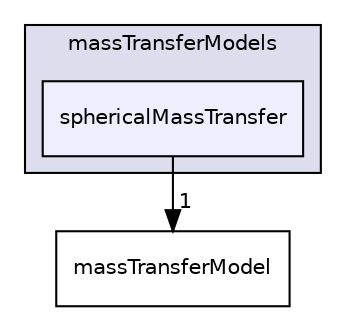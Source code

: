 digraph "applications/solvers/multiphase/reactingEulerFoam/interfacialCompositionModels/massTransferModels/sphericalMassTransfer" {
  bgcolor=transparent;
  compound=true
  node [ fontsize="10", fontname="Helvetica"];
  edge [ labelfontsize="10", labelfontname="Helvetica"];
  subgraph clusterdir_15c321a6e888c3fb921fa4e5c6c5a002 {
    graph [ bgcolor="#ddddee", pencolor="black", label="massTransferModels" fontname="Helvetica", fontsize="10", URL="dir_15c321a6e888c3fb921fa4e5c6c5a002.html"]
  dir_47704b4b3efd110cb59d3189ad7d334a [shape=box, label="sphericalMassTransfer", style="filled", fillcolor="#eeeeff", pencolor="black", URL="dir_47704b4b3efd110cb59d3189ad7d334a.html"];
  }
  dir_e1facee6e54583c9f2b39bbc6aa52472 [shape=box label="massTransferModel" URL="dir_e1facee6e54583c9f2b39bbc6aa52472.html"];
  dir_47704b4b3efd110cb59d3189ad7d334a->dir_e1facee6e54583c9f2b39bbc6aa52472 [headlabel="1", labeldistance=1.5 headhref="dir_000234_000233.html"];
}
